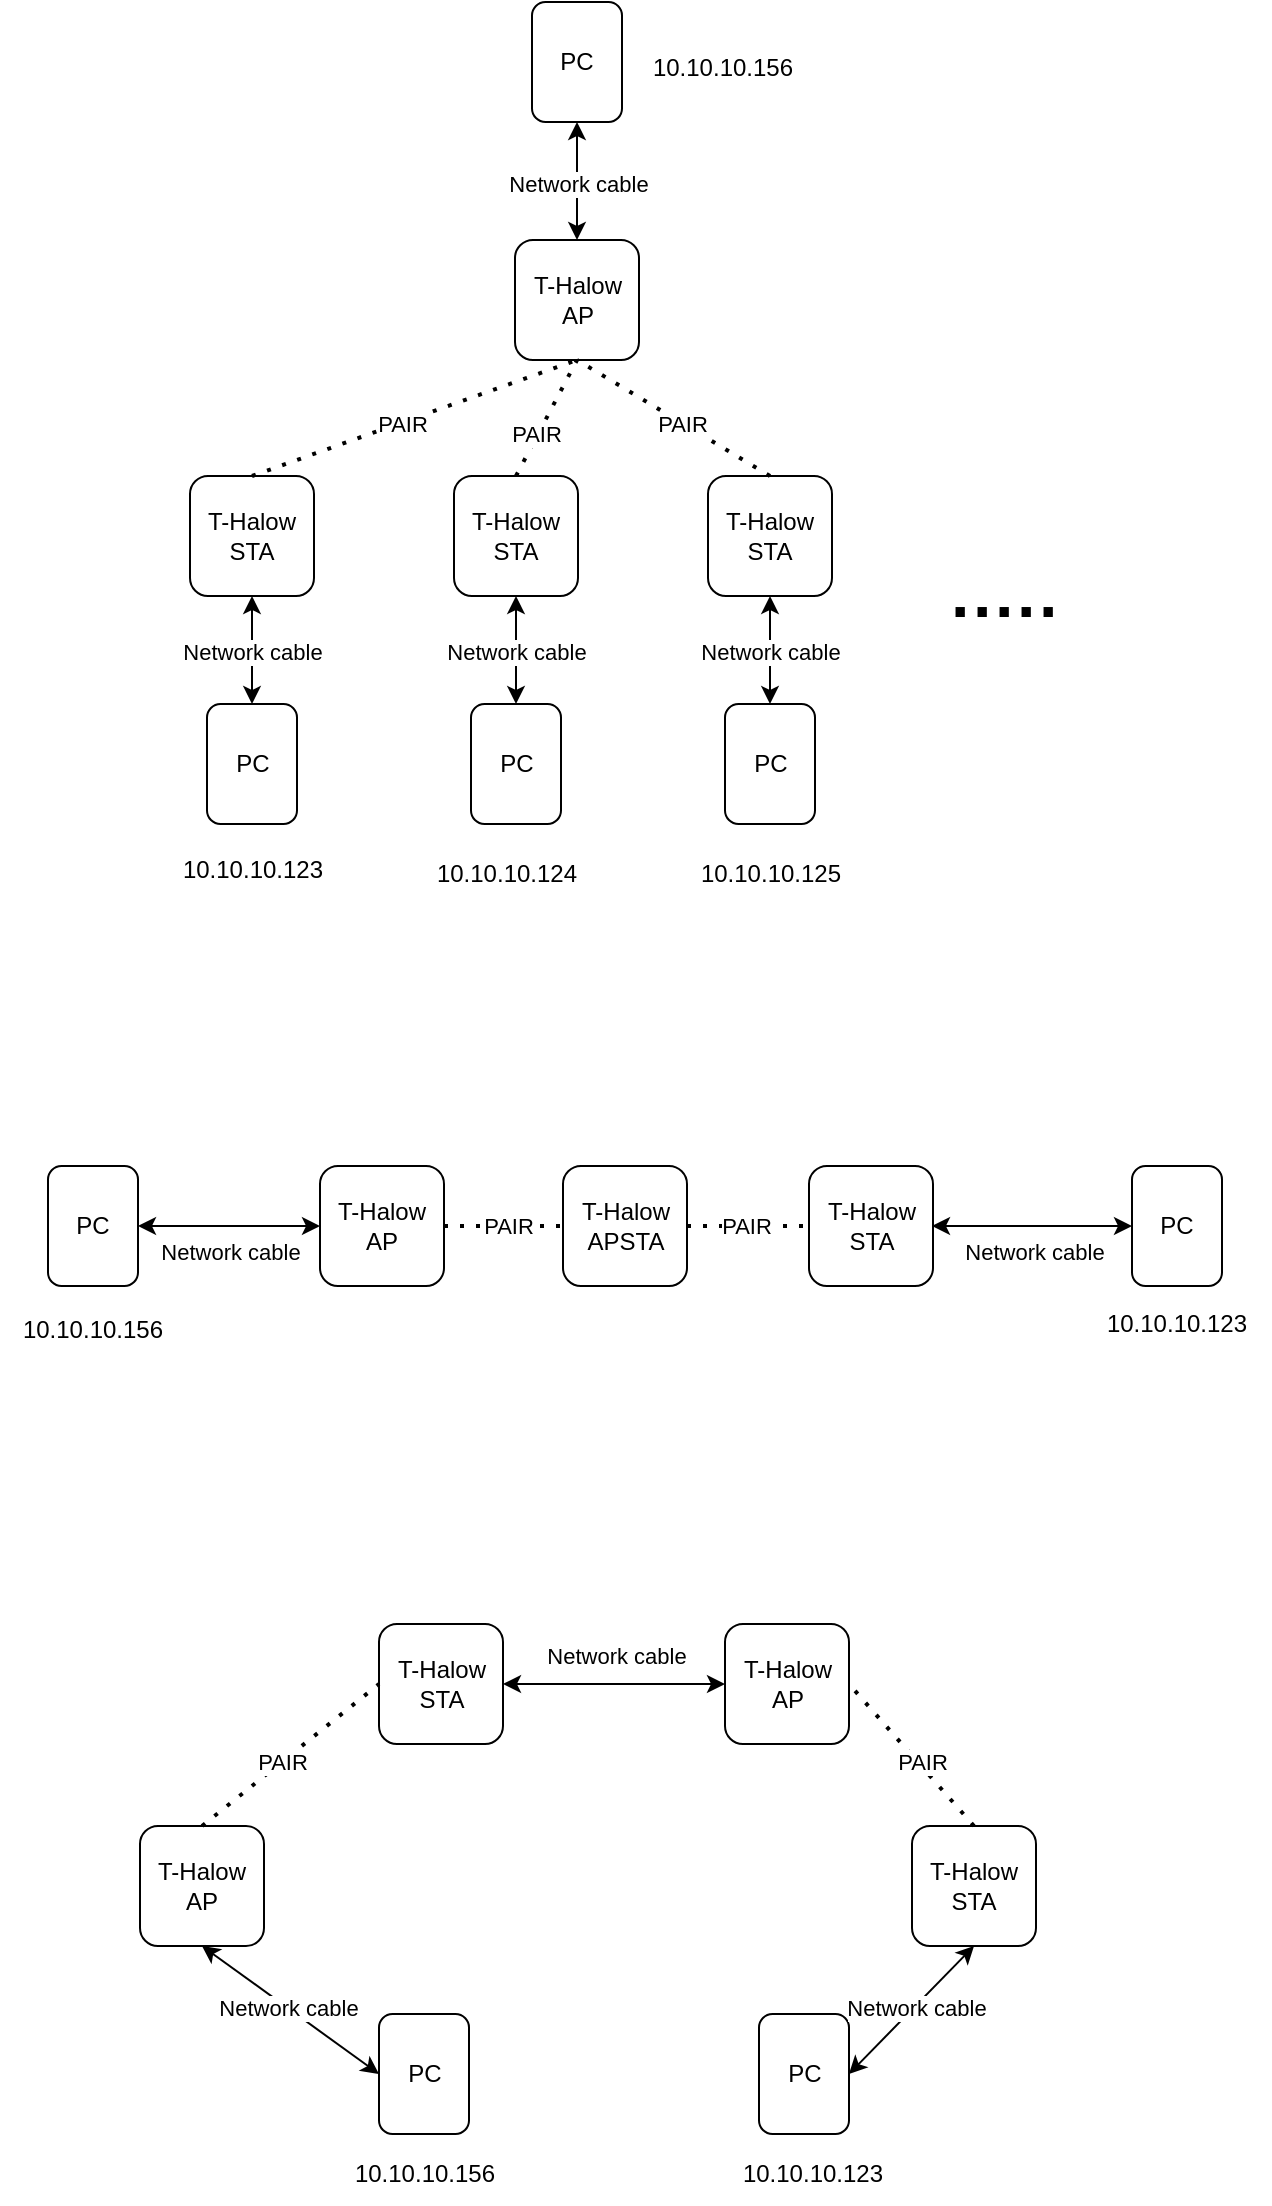 <mxfile version="24.7.17">
  <diagram name="第 1 页" id="8HML1QFED4GZNGB-Bmcm">
    <mxGraphModel dx="989" dy="582" grid="0" gridSize="10" guides="1" tooltips="1" connect="1" arrows="1" fold="1" page="1" pageScale="1" pageWidth="827" pageHeight="1169" math="0" shadow="0">
      <root>
        <mxCell id="0" />
        <mxCell id="1" parent="0" />
        <mxCell id="XZCro_qqmBd3vt9QJ1XX-1" value="PC" style="rounded=1;whiteSpace=wrap;html=1;" parent="1" vertex="1">
          <mxGeometry x="279.5" y="1019" width="45" height="60" as="geometry" />
        </mxCell>
        <mxCell id="XZCro_qqmBd3vt9QJ1XX-2" value="T-Halow&lt;div&gt;&lt;div&gt;AP&lt;/div&gt;&lt;/div&gt;" style="rounded=1;whiteSpace=wrap;html=1;" parent="1" vertex="1">
          <mxGeometry x="160" y="925" width="62" height="60" as="geometry" />
        </mxCell>
        <mxCell id="XZCro_qqmBd3vt9QJ1XX-3" value="T-Halow&lt;div&gt;STA&lt;/div&gt;" style="rounded=1;whiteSpace=wrap;html=1;" parent="1" vertex="1">
          <mxGeometry x="279.5" y="824" width="62" height="60" as="geometry" />
        </mxCell>
        <mxCell id="XZCro_qqmBd3vt9QJ1XX-4" value="T-Halow&lt;div&gt;AP&lt;/div&gt;" style="rounded=1;whiteSpace=wrap;html=1;" parent="1" vertex="1">
          <mxGeometry x="452.5" y="824" width="62" height="60" as="geometry" />
        </mxCell>
        <mxCell id="XZCro_qqmBd3vt9QJ1XX-5" value="T-Halow&lt;div&gt;STA&lt;/div&gt;" style="rounded=1;whiteSpace=wrap;html=1;" parent="1" vertex="1">
          <mxGeometry x="546" y="925" width="62" height="60" as="geometry" />
        </mxCell>
        <mxCell id="XZCro_qqmBd3vt9QJ1XX-7" value="PC" style="rounded=1;whiteSpace=wrap;html=1;" parent="1" vertex="1">
          <mxGeometry x="469.5" y="1019" width="45" height="60" as="geometry" />
        </mxCell>
        <mxCell id="XZCro_qqmBd3vt9QJ1XX-8" value="" style="endArrow=classic;startArrow=classic;html=1;rounded=0;exitX=0;exitY=0.5;exitDx=0;exitDy=0;entryX=0.5;entryY=1;entryDx=0;entryDy=0;" parent="1" source="XZCro_qqmBd3vt9QJ1XX-1" target="XZCro_qqmBd3vt9QJ1XX-2" edge="1">
          <mxGeometry width="50" height="50" relative="1" as="geometry">
            <mxPoint x="127" y="1040" as="sourcePoint" />
            <mxPoint x="177" y="990" as="targetPoint" />
          </mxGeometry>
        </mxCell>
        <mxCell id="XZCro_qqmBd3vt9QJ1XX-9" value="Network cable" style="edgeLabel;html=1;align=center;verticalAlign=middle;resizable=0;points=[];" parent="XZCro_qqmBd3vt9QJ1XX-8" vertex="1" connectable="0">
          <mxGeometry x="0.046" relative="1" as="geometry">
            <mxPoint as="offset" />
          </mxGeometry>
        </mxCell>
        <mxCell id="XZCro_qqmBd3vt9QJ1XX-10" value="" style="endArrow=classic;startArrow=classic;html=1;rounded=0;exitX=0;exitY=0.5;exitDx=0;exitDy=0;entryX=1;entryY=0.5;entryDx=0;entryDy=0;" parent="1" source="XZCro_qqmBd3vt9QJ1XX-4" target="XZCro_qqmBd3vt9QJ1XX-3" edge="1">
          <mxGeometry width="50" height="50" relative="1" as="geometry">
            <mxPoint x="128" y="1021" as="sourcePoint" />
            <mxPoint x="128" y="976" as="targetPoint" />
          </mxGeometry>
        </mxCell>
        <mxCell id="XZCro_qqmBd3vt9QJ1XX-11" value="Network cable" style="edgeLabel;html=1;align=center;verticalAlign=middle;resizable=0;points=[];" parent="XZCro_qqmBd3vt9QJ1XX-10" vertex="1" connectable="0">
          <mxGeometry x="0.046" relative="1" as="geometry">
            <mxPoint x="3" y="-14" as="offset" />
          </mxGeometry>
        </mxCell>
        <mxCell id="XZCro_qqmBd3vt9QJ1XX-12" value="" style="endArrow=classic;startArrow=classic;html=1;rounded=0;exitX=1;exitY=0.5;exitDx=0;exitDy=0;entryX=0.5;entryY=1;entryDx=0;entryDy=0;" parent="1" source="XZCro_qqmBd3vt9QJ1XX-7" target="XZCro_qqmBd3vt9QJ1XX-5" edge="1">
          <mxGeometry width="50" height="50" relative="1" as="geometry">
            <mxPoint x="149" y="1050" as="sourcePoint" />
            <mxPoint x="149" y="1005" as="targetPoint" />
          </mxGeometry>
        </mxCell>
        <mxCell id="XZCro_qqmBd3vt9QJ1XX-13" value="Network cable" style="edgeLabel;html=1;align=center;verticalAlign=middle;resizable=0;points=[];" parent="XZCro_qqmBd3vt9QJ1XX-12" vertex="1" connectable="0">
          <mxGeometry x="0.046" relative="1" as="geometry">
            <mxPoint as="offset" />
          </mxGeometry>
        </mxCell>
        <mxCell id="XZCro_qqmBd3vt9QJ1XX-14" value="" style="endArrow=none;dashed=1;html=1;dashPattern=1 3;strokeWidth=2;rounded=0;exitX=0.5;exitY=0;exitDx=0;exitDy=0;entryX=0;entryY=0.5;entryDx=0;entryDy=0;" parent="1" source="XZCro_qqmBd3vt9QJ1XX-2" target="XZCro_qqmBd3vt9QJ1XX-3" edge="1">
          <mxGeometry width="50" height="50" relative="1" as="geometry">
            <mxPoint x="147" y="877" as="sourcePoint" />
            <mxPoint x="197" y="827" as="targetPoint" />
          </mxGeometry>
        </mxCell>
        <mxCell id="XZCro_qqmBd3vt9QJ1XX-16" value="PAIR" style="edgeLabel;html=1;align=center;verticalAlign=middle;resizable=0;points=[];" parent="XZCro_qqmBd3vt9QJ1XX-14" vertex="1" connectable="0">
          <mxGeometry x="-0.096" relative="1" as="geometry">
            <mxPoint as="offset" />
          </mxGeometry>
        </mxCell>
        <mxCell id="XZCro_qqmBd3vt9QJ1XX-15" value="" style="endArrow=none;dashed=1;html=1;dashPattern=1 3;strokeWidth=2;rounded=0;exitX=0.5;exitY=0;exitDx=0;exitDy=0;entryX=1;entryY=0.5;entryDx=0;entryDy=0;" parent="1" source="XZCro_qqmBd3vt9QJ1XX-5" target="XZCro_qqmBd3vt9QJ1XX-4" edge="1">
          <mxGeometry width="50" height="50" relative="1" as="geometry">
            <mxPoint x="201" y="935" as="sourcePoint" />
            <mxPoint x="281" y="864" as="targetPoint" />
          </mxGeometry>
        </mxCell>
        <mxCell id="XZCro_qqmBd3vt9QJ1XX-17" value="PAIR" style="edgeLabel;html=1;align=center;verticalAlign=middle;resizable=0;points=[];" parent="XZCro_qqmBd3vt9QJ1XX-15" vertex="1" connectable="0">
          <mxGeometry x="-0.12" y="-1" relative="1" as="geometry">
            <mxPoint as="offset" />
          </mxGeometry>
        </mxCell>
        <mxCell id="XZCro_qqmBd3vt9QJ1XX-18" value="10.10.10.156" style="text;html=1;align=center;verticalAlign=middle;whiteSpace=wrap;rounded=0;" parent="1" vertex="1">
          <mxGeometry x="255.5" y="1084" width="93" height="30" as="geometry" />
        </mxCell>
        <mxCell id="XZCro_qqmBd3vt9QJ1XX-19" value="10.10.10.123" style="text;html=1;align=center;verticalAlign=middle;whiteSpace=wrap;rounded=0;" parent="1" vertex="1">
          <mxGeometry x="450" y="1084" width="93" height="30" as="geometry" />
        </mxCell>
        <mxCell id="XZCro_qqmBd3vt9QJ1XX-20" value="PC" style="rounded=1;whiteSpace=wrap;html=1;" parent="1" vertex="1">
          <mxGeometry x="356" y="13" width="45" height="60" as="geometry" />
        </mxCell>
        <mxCell id="XZCro_qqmBd3vt9QJ1XX-21" value="T-Halow&lt;div&gt;STA&lt;/div&gt;" style="rounded=1;whiteSpace=wrap;html=1;" parent="1" vertex="1">
          <mxGeometry x="185" y="250" width="62" height="60" as="geometry" />
        </mxCell>
        <mxCell id="XZCro_qqmBd3vt9QJ1XX-22" value="T-Halow&lt;div&gt;&lt;div&gt;AP&lt;/div&gt;&lt;/div&gt;" style="rounded=1;whiteSpace=wrap;html=1;" parent="1" vertex="1">
          <mxGeometry x="347.5" y="132" width="62" height="60" as="geometry" />
        </mxCell>
        <mxCell id="XZCro_qqmBd3vt9QJ1XX-24" value="PC" style="rounded=1;whiteSpace=wrap;html=1;" parent="1" vertex="1">
          <mxGeometry x="193.5" y="364" width="45" height="60" as="geometry" />
        </mxCell>
        <mxCell id="XZCro_qqmBd3vt9QJ1XX-25" value="" style="endArrow=classic;startArrow=classic;html=1;rounded=0;exitX=0.5;exitY=1;exitDx=0;exitDy=0;entryX=0.5;entryY=0;entryDx=0;entryDy=0;" parent="1" source="XZCro_qqmBd3vt9QJ1XX-20" target="XZCro_qqmBd3vt9QJ1XX-22" edge="1">
          <mxGeometry width="50" height="50" relative="1" as="geometry">
            <mxPoint x="251" y="633" as="sourcePoint" />
            <mxPoint x="379" y="115" as="targetPoint" />
          </mxGeometry>
        </mxCell>
        <mxCell id="XZCro_qqmBd3vt9QJ1XX-26" value="Network cable" style="edgeLabel;html=1;align=center;verticalAlign=middle;resizable=0;points=[];" parent="XZCro_qqmBd3vt9QJ1XX-25" vertex="1" connectable="0">
          <mxGeometry x="0.046" relative="1" as="geometry">
            <mxPoint as="offset" />
          </mxGeometry>
        </mxCell>
        <mxCell id="XZCro_qqmBd3vt9QJ1XX-27" value="" style="endArrow=classic;startArrow=classic;html=1;rounded=0;exitX=0.5;exitY=1;exitDx=0;exitDy=0;entryX=0.5;entryY=0;entryDx=0;entryDy=0;" parent="1" source="XZCro_qqmBd3vt9QJ1XX-21" target="XZCro_qqmBd3vt9QJ1XX-24" edge="1">
          <mxGeometry width="50" height="50" relative="1" as="geometry">
            <mxPoint x="242.5" y="339" as="sourcePoint" />
            <mxPoint x="242.5" y="398" as="targetPoint" />
          </mxGeometry>
        </mxCell>
        <mxCell id="XZCro_qqmBd3vt9QJ1XX-28" value="Network cable" style="edgeLabel;html=1;align=center;verticalAlign=middle;resizable=0;points=[];" parent="XZCro_qqmBd3vt9QJ1XX-27" vertex="1" connectable="0">
          <mxGeometry x="0.046" relative="1" as="geometry">
            <mxPoint as="offset" />
          </mxGeometry>
        </mxCell>
        <mxCell id="XZCro_qqmBd3vt9QJ1XX-29" value="T-Halow&lt;div&gt;STA&lt;/div&gt;" style="rounded=1;whiteSpace=wrap;html=1;" parent="1" vertex="1">
          <mxGeometry x="317" y="250" width="62" height="60" as="geometry" />
        </mxCell>
        <mxCell id="XZCro_qqmBd3vt9QJ1XX-30" value="PC" style="rounded=1;whiteSpace=wrap;html=1;" parent="1" vertex="1">
          <mxGeometry x="325.5" y="364" width="45" height="60" as="geometry" />
        </mxCell>
        <mxCell id="XZCro_qqmBd3vt9QJ1XX-31" value="" style="endArrow=classic;startArrow=classic;html=1;rounded=0;exitX=0.5;exitY=1;exitDx=0;exitDy=0;entryX=0.5;entryY=0;entryDx=0;entryDy=0;" parent="1" source="XZCro_qqmBd3vt9QJ1XX-29" target="XZCro_qqmBd3vt9QJ1XX-30" edge="1">
          <mxGeometry width="50" height="50" relative="1" as="geometry">
            <mxPoint x="374.5" y="339" as="sourcePoint" />
            <mxPoint x="374.5" y="398" as="targetPoint" />
          </mxGeometry>
        </mxCell>
        <mxCell id="XZCro_qqmBd3vt9QJ1XX-32" value="Network cable" style="edgeLabel;html=1;align=center;verticalAlign=middle;resizable=0;points=[];" parent="XZCro_qqmBd3vt9QJ1XX-31" vertex="1" connectable="0">
          <mxGeometry x="0.046" relative="1" as="geometry">
            <mxPoint as="offset" />
          </mxGeometry>
        </mxCell>
        <mxCell id="XZCro_qqmBd3vt9QJ1XX-33" value="T-Halow&lt;div&gt;STA&lt;/div&gt;" style="rounded=1;whiteSpace=wrap;html=1;" parent="1" vertex="1">
          <mxGeometry x="444" y="250" width="62" height="60" as="geometry" />
        </mxCell>
        <mxCell id="XZCro_qqmBd3vt9QJ1XX-34" value="PC" style="rounded=1;whiteSpace=wrap;html=1;" parent="1" vertex="1">
          <mxGeometry x="452.5" y="364" width="45" height="60" as="geometry" />
        </mxCell>
        <mxCell id="XZCro_qqmBd3vt9QJ1XX-35" value="" style="endArrow=classic;startArrow=classic;html=1;rounded=0;exitX=0.5;exitY=1;exitDx=0;exitDy=0;entryX=0.5;entryY=0;entryDx=0;entryDy=0;" parent="1" source="XZCro_qqmBd3vt9QJ1XX-33" target="XZCro_qqmBd3vt9QJ1XX-34" edge="1">
          <mxGeometry width="50" height="50" relative="1" as="geometry">
            <mxPoint x="501.5" y="339" as="sourcePoint" />
            <mxPoint x="501.5" y="398" as="targetPoint" />
          </mxGeometry>
        </mxCell>
        <mxCell id="XZCro_qqmBd3vt9QJ1XX-36" value="Network cable" style="edgeLabel;html=1;align=center;verticalAlign=middle;resizable=0;points=[];" parent="XZCro_qqmBd3vt9QJ1XX-35" vertex="1" connectable="0">
          <mxGeometry x="0.046" relative="1" as="geometry">
            <mxPoint as="offset" />
          </mxGeometry>
        </mxCell>
        <mxCell id="XZCro_qqmBd3vt9QJ1XX-40" value="&lt;b&gt;&lt;font style=&quot;font-size: 33px;&quot;&gt;·····&lt;/font&gt;&lt;/b&gt;" style="text;html=1;align=center;verticalAlign=middle;whiteSpace=wrap;rounded=0;" parent="1" vertex="1">
          <mxGeometry x="563" y="302" width="60" height="30" as="geometry" />
        </mxCell>
        <mxCell id="XZCro_qqmBd3vt9QJ1XX-41" value="10.10.10.123" style="text;html=1;align=center;verticalAlign=middle;whiteSpace=wrap;rounded=0;" parent="1" vertex="1">
          <mxGeometry x="169.5" y="432" width="93" height="30" as="geometry" />
        </mxCell>
        <mxCell id="XZCro_qqmBd3vt9QJ1XX-42" value="10.10.10.156" style="text;html=1;align=center;verticalAlign=middle;whiteSpace=wrap;rounded=0;" parent="1" vertex="1">
          <mxGeometry x="404.5" y="31" width="93" height="30" as="geometry" />
        </mxCell>
        <mxCell id="XZCro_qqmBd3vt9QJ1XX-43" value="10.10.10.124" style="text;html=1;align=center;verticalAlign=middle;whiteSpace=wrap;rounded=0;" parent="1" vertex="1">
          <mxGeometry x="297" y="434" width="93" height="30" as="geometry" />
        </mxCell>
        <mxCell id="XZCro_qqmBd3vt9QJ1XX-44" value="10.10.10.125" style="text;html=1;align=center;verticalAlign=middle;whiteSpace=wrap;rounded=0;" parent="1" vertex="1">
          <mxGeometry x="428.5" y="434" width="93" height="30" as="geometry" />
        </mxCell>
        <mxCell id="XZCro_qqmBd3vt9QJ1XX-45" value="PC" style="rounded=1;whiteSpace=wrap;html=1;" parent="1" vertex="1">
          <mxGeometry x="114" y="595" width="45" height="60" as="geometry" />
        </mxCell>
        <mxCell id="XZCro_qqmBd3vt9QJ1XX-46" value="T-Halow&lt;div&gt;&lt;div&gt;AP&lt;/div&gt;&lt;/div&gt;" style="rounded=1;whiteSpace=wrap;html=1;" parent="1" vertex="1">
          <mxGeometry x="250" y="595" width="62" height="60" as="geometry" />
        </mxCell>
        <mxCell id="XZCro_qqmBd3vt9QJ1XX-47" value="T-Halow&lt;div&gt;&lt;div&gt;APSTA&lt;/div&gt;&lt;/div&gt;" style="rounded=1;whiteSpace=wrap;html=1;" parent="1" vertex="1">
          <mxGeometry x="371.5" y="595" width="62" height="60" as="geometry" />
        </mxCell>
        <mxCell id="XZCro_qqmBd3vt9QJ1XX-48" value="T-Halow&lt;div&gt;STA&lt;/div&gt;" style="rounded=1;whiteSpace=wrap;html=1;" parent="1" vertex="1">
          <mxGeometry x="494.5" y="595" width="62" height="60" as="geometry" />
        </mxCell>
        <mxCell id="XZCro_qqmBd3vt9QJ1XX-49" value="PC" style="rounded=1;whiteSpace=wrap;html=1;" parent="1" vertex="1">
          <mxGeometry x="656" y="595" width="45" height="60" as="geometry" />
        </mxCell>
        <mxCell id="XZCro_qqmBd3vt9QJ1XX-50" value="" style="endArrow=classic;startArrow=classic;html=1;rounded=0;exitX=1;exitY=0.5;exitDx=0;exitDy=0;entryX=0;entryY=0.5;entryDx=0;entryDy=0;" parent="1" source="XZCro_qqmBd3vt9QJ1XX-45" target="XZCro_qqmBd3vt9QJ1XX-46" edge="1">
          <mxGeometry width="50" height="50" relative="1" as="geometry">
            <mxPoint x="285" y="335" as="sourcePoint" />
            <mxPoint x="285" y="389" as="targetPoint" />
          </mxGeometry>
        </mxCell>
        <mxCell id="XZCro_qqmBd3vt9QJ1XX-51" value="Network cable" style="edgeLabel;html=1;align=center;verticalAlign=middle;resizable=0;points=[];" parent="XZCro_qqmBd3vt9QJ1XX-50" vertex="1" connectable="0">
          <mxGeometry x="0.046" relative="1" as="geometry">
            <mxPoint x="-2" y="13" as="offset" />
          </mxGeometry>
        </mxCell>
        <mxCell id="XZCro_qqmBd3vt9QJ1XX-52" value="" style="endArrow=none;dashed=1;html=1;dashPattern=1 3;strokeWidth=2;rounded=0;exitX=0.5;exitY=0;exitDx=0;exitDy=0;entryX=0.5;entryY=1;entryDx=0;entryDy=0;" parent="1" source="XZCro_qqmBd3vt9QJ1XX-21" target="XZCro_qqmBd3vt9QJ1XX-22" edge="1">
          <mxGeometry width="50" height="50" relative="1" as="geometry">
            <mxPoint x="371" y="246" as="sourcePoint" />
            <mxPoint x="421" y="196" as="targetPoint" />
          </mxGeometry>
        </mxCell>
        <mxCell id="-I48SBHeVHYkPm1GwAKx-1" value="&lt;span style=&quot;color: rgba(0, 0, 0, 0); font-family: monospace; font-size: 0px; text-align: start; background-color: rgb(251, 251, 251);&quot;&gt;%3CmxGraphModel%3E%3Croot%3E%3CmxCell%20id%3D%220%22%2F%3E%3CmxCell%20id%3D%221%22%20parent%3D%220%22%2F%3E%3CmxCell%20id%3D%222%22%20value%3D%22PAIR%22%20style%3D%22edgeLabel%3Bhtml%3D1%3Balign%3Dcenter%3BverticalAlign%3Dmiddle%3Bresizable%3D0%3Bpoints%3D%5B%5D%3B%22%20vertex%3D%221%22%20connectable%3D%220%22%20parent%3D%221%22%3E%3CmxGeometry%20x%3D%22231.115%22%20y%3D%22892.818%22%20as%3D%22geometry%22%2F%3E%3C%2FmxCell%3E%3C%2Froot%3E%3C%2FmxGraphModel%3E&lt;/span&gt;" style="edgeLabel;html=1;align=center;verticalAlign=middle;resizable=0;points=[];" vertex="1" connectable="0" parent="XZCro_qqmBd3vt9QJ1XX-52">
          <mxGeometry x="-0.024" y="-2" relative="1" as="geometry">
            <mxPoint y="-1" as="offset" />
          </mxGeometry>
        </mxCell>
        <mxCell id="-I48SBHeVHYkPm1GwAKx-2" value="PAIR" style="edgeLabel;html=1;align=center;verticalAlign=middle;resizable=0;points=[];" vertex="1" connectable="0" parent="XZCro_qqmBd3vt9QJ1XX-52">
          <mxGeometry x="-0.086" relative="1" as="geometry">
            <mxPoint as="offset" />
          </mxGeometry>
        </mxCell>
        <mxCell id="XZCro_qqmBd3vt9QJ1XX-53" value="" style="endArrow=none;dashed=1;html=1;dashPattern=1 3;strokeWidth=2;rounded=0;exitX=0.5;exitY=0;exitDx=0;exitDy=0;entryX=0.5;entryY=1;entryDx=0;entryDy=0;" parent="1" source="XZCro_qqmBd3vt9QJ1XX-29" target="XZCro_qqmBd3vt9QJ1XX-22" edge="1">
          <mxGeometry width="50" height="50" relative="1" as="geometry">
            <mxPoint x="226" y="260" as="sourcePoint" />
            <mxPoint x="380" y="217" as="targetPoint" />
          </mxGeometry>
        </mxCell>
        <mxCell id="-I48SBHeVHYkPm1GwAKx-3" value="PAIR" style="edgeLabel;html=1;align=center;verticalAlign=middle;resizable=0;points=[];" vertex="1" connectable="0" parent="XZCro_qqmBd3vt9QJ1XX-53">
          <mxGeometry x="-0.293" y="1" relative="1" as="geometry">
            <mxPoint as="offset" />
          </mxGeometry>
        </mxCell>
        <mxCell id="XZCro_qqmBd3vt9QJ1XX-54" value="" style="endArrow=none;dashed=1;html=1;dashPattern=1 3;strokeWidth=2;rounded=0;exitX=0.5;exitY=0;exitDx=0;exitDy=0;entryX=0.5;entryY=1;entryDx=0;entryDy=0;" parent="1" source="XZCro_qqmBd3vt9QJ1XX-33" target="XZCro_qqmBd3vt9QJ1XX-22" edge="1">
          <mxGeometry width="50" height="50" relative="1" as="geometry">
            <mxPoint x="236" y="270" as="sourcePoint" />
            <mxPoint x="399" y="212" as="targetPoint" />
          </mxGeometry>
        </mxCell>
        <mxCell id="-I48SBHeVHYkPm1GwAKx-4" value="PAIR" style="edgeLabel;html=1;align=center;verticalAlign=middle;resizable=0;points=[];" vertex="1" connectable="0" parent="XZCro_qqmBd3vt9QJ1XX-54">
          <mxGeometry x="-0.085" relative="1" as="geometry">
            <mxPoint as="offset" />
          </mxGeometry>
        </mxCell>
        <mxCell id="XZCro_qqmBd3vt9QJ1XX-55" value="" style="endArrow=none;dashed=1;html=1;dashPattern=1 3;strokeWidth=2;rounded=0;exitX=1;exitY=0.5;exitDx=0;exitDy=0;entryX=0;entryY=0.5;entryDx=0;entryDy=0;" parent="1" source="XZCro_qqmBd3vt9QJ1XX-46" target="XZCro_qqmBd3vt9QJ1XX-47" edge="1">
          <mxGeometry width="50" height="50" relative="1" as="geometry">
            <mxPoint x="285" y="275" as="sourcePoint" />
            <mxPoint x="448" y="217" as="targetPoint" />
          </mxGeometry>
        </mxCell>
        <mxCell id="-I48SBHeVHYkPm1GwAKx-5" value="PAIR" style="edgeLabel;html=1;align=center;verticalAlign=middle;resizable=0;points=[];" vertex="1" connectable="0" parent="XZCro_qqmBd3vt9QJ1XX-55">
          <mxGeometry x="0.052" relative="1" as="geometry">
            <mxPoint as="offset" />
          </mxGeometry>
        </mxCell>
        <mxCell id="XZCro_qqmBd3vt9QJ1XX-56" value="" style="endArrow=none;dashed=1;html=1;dashPattern=1 3;strokeWidth=2;rounded=0;exitX=1;exitY=0.5;exitDx=0;exitDy=0;entryX=0;entryY=0.5;entryDx=0;entryDy=0;" parent="1" source="XZCro_qqmBd3vt9QJ1XX-47" target="XZCro_qqmBd3vt9QJ1XX-48" edge="1">
          <mxGeometry width="50" height="50" relative="1" as="geometry">
            <mxPoint x="322" y="635" as="sourcePoint" />
            <mxPoint x="382" y="635" as="targetPoint" />
          </mxGeometry>
        </mxCell>
        <mxCell id="-I48SBHeVHYkPm1GwAKx-6" value="PAIR" style="edgeLabel;html=1;align=center;verticalAlign=middle;resizable=0;points=[];" vertex="1" connectable="0" parent="XZCro_qqmBd3vt9QJ1XX-56">
          <mxGeometry x="-0.042" relative="1" as="geometry">
            <mxPoint as="offset" />
          </mxGeometry>
        </mxCell>
        <mxCell id="XZCro_qqmBd3vt9QJ1XX-57" value="" style="endArrow=classic;startArrow=classic;html=1;rounded=0;exitX=0.992;exitY=0.5;exitDx=0;exitDy=0;entryX=0;entryY=0.5;entryDx=0;entryDy=0;exitPerimeter=0;" parent="1" source="XZCro_qqmBd3vt9QJ1XX-48" target="XZCro_qqmBd3vt9QJ1XX-49" edge="1">
          <mxGeometry width="50" height="50" relative="1" as="geometry">
            <mxPoint x="561" y="624.62" as="sourcePoint" />
            <mxPoint x="652" y="624.62" as="targetPoint" />
          </mxGeometry>
        </mxCell>
        <mxCell id="XZCro_qqmBd3vt9QJ1XX-58" value="Network cable" style="edgeLabel;html=1;align=center;verticalAlign=middle;resizable=0;points=[];" parent="XZCro_qqmBd3vt9QJ1XX-57" vertex="1" connectable="0">
          <mxGeometry x="0.046" relative="1" as="geometry">
            <mxPoint x="-2" y="13" as="offset" />
          </mxGeometry>
        </mxCell>
        <mxCell id="XZCro_qqmBd3vt9QJ1XX-59" value="10.10.10.123" style="text;html=1;align=center;verticalAlign=middle;whiteSpace=wrap;rounded=0;" parent="1" vertex="1">
          <mxGeometry x="632" y="659" width="93" height="30" as="geometry" />
        </mxCell>
        <mxCell id="XZCro_qqmBd3vt9QJ1XX-60" value="10.10.10.156" style="text;html=1;align=center;verticalAlign=middle;whiteSpace=wrap;rounded=0;" parent="1" vertex="1">
          <mxGeometry x="90" y="662" width="93" height="30" as="geometry" />
        </mxCell>
      </root>
    </mxGraphModel>
  </diagram>
</mxfile>
